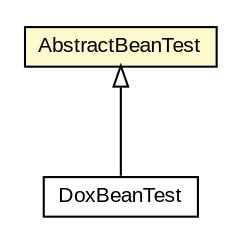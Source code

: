 #!/usr/local/bin/dot
#
# Class diagram 
# Generated by UMLGraph version R5_6-24-gf6e263 (http://www.umlgraph.org/)
#

digraph G {
	edge [fontname="arial",fontsize=10,labelfontname="arial",labelfontsize=10];
	node [fontname="arial",fontsize=10,shape=plaintext];
	nodesep=0.25;
	ranksep=0.5;
	// net.trajano.doxdb.sample.test.DoxBeanTest
	c12 [label=<<table title="net.trajano.doxdb.sample.test.DoxBeanTest" border="0" cellborder="1" cellspacing="0" cellpadding="2" port="p" href="./DoxBeanTest.html">
		<tr><td><table border="0" cellspacing="0" cellpadding="1">
<tr><td align="center" balign="center"> DoxBeanTest </td></tr>
		</table></td></tr>
		</table>>, URL="./DoxBeanTest.html", fontname="arial", fontcolor="black", fontsize=10.0];
	// net.trajano.doxdb.sample.test.AbstractBeanTest
	c19 [label=<<table title="net.trajano.doxdb.sample.test.AbstractBeanTest" border="0" cellborder="1" cellspacing="0" cellpadding="2" port="p" bgcolor="lemonChiffon" href="./AbstractBeanTest.html">
		<tr><td><table border="0" cellspacing="0" cellpadding="1">
<tr><td align="center" balign="center"> AbstractBeanTest </td></tr>
		</table></td></tr>
		</table>>, URL="./AbstractBeanTest.html", fontname="arial", fontcolor="black", fontsize=10.0];
	//net.trajano.doxdb.sample.test.DoxBeanTest extends net.trajano.doxdb.sample.test.AbstractBeanTest
	c19:p -> c12:p [dir=back,arrowtail=empty];
}

